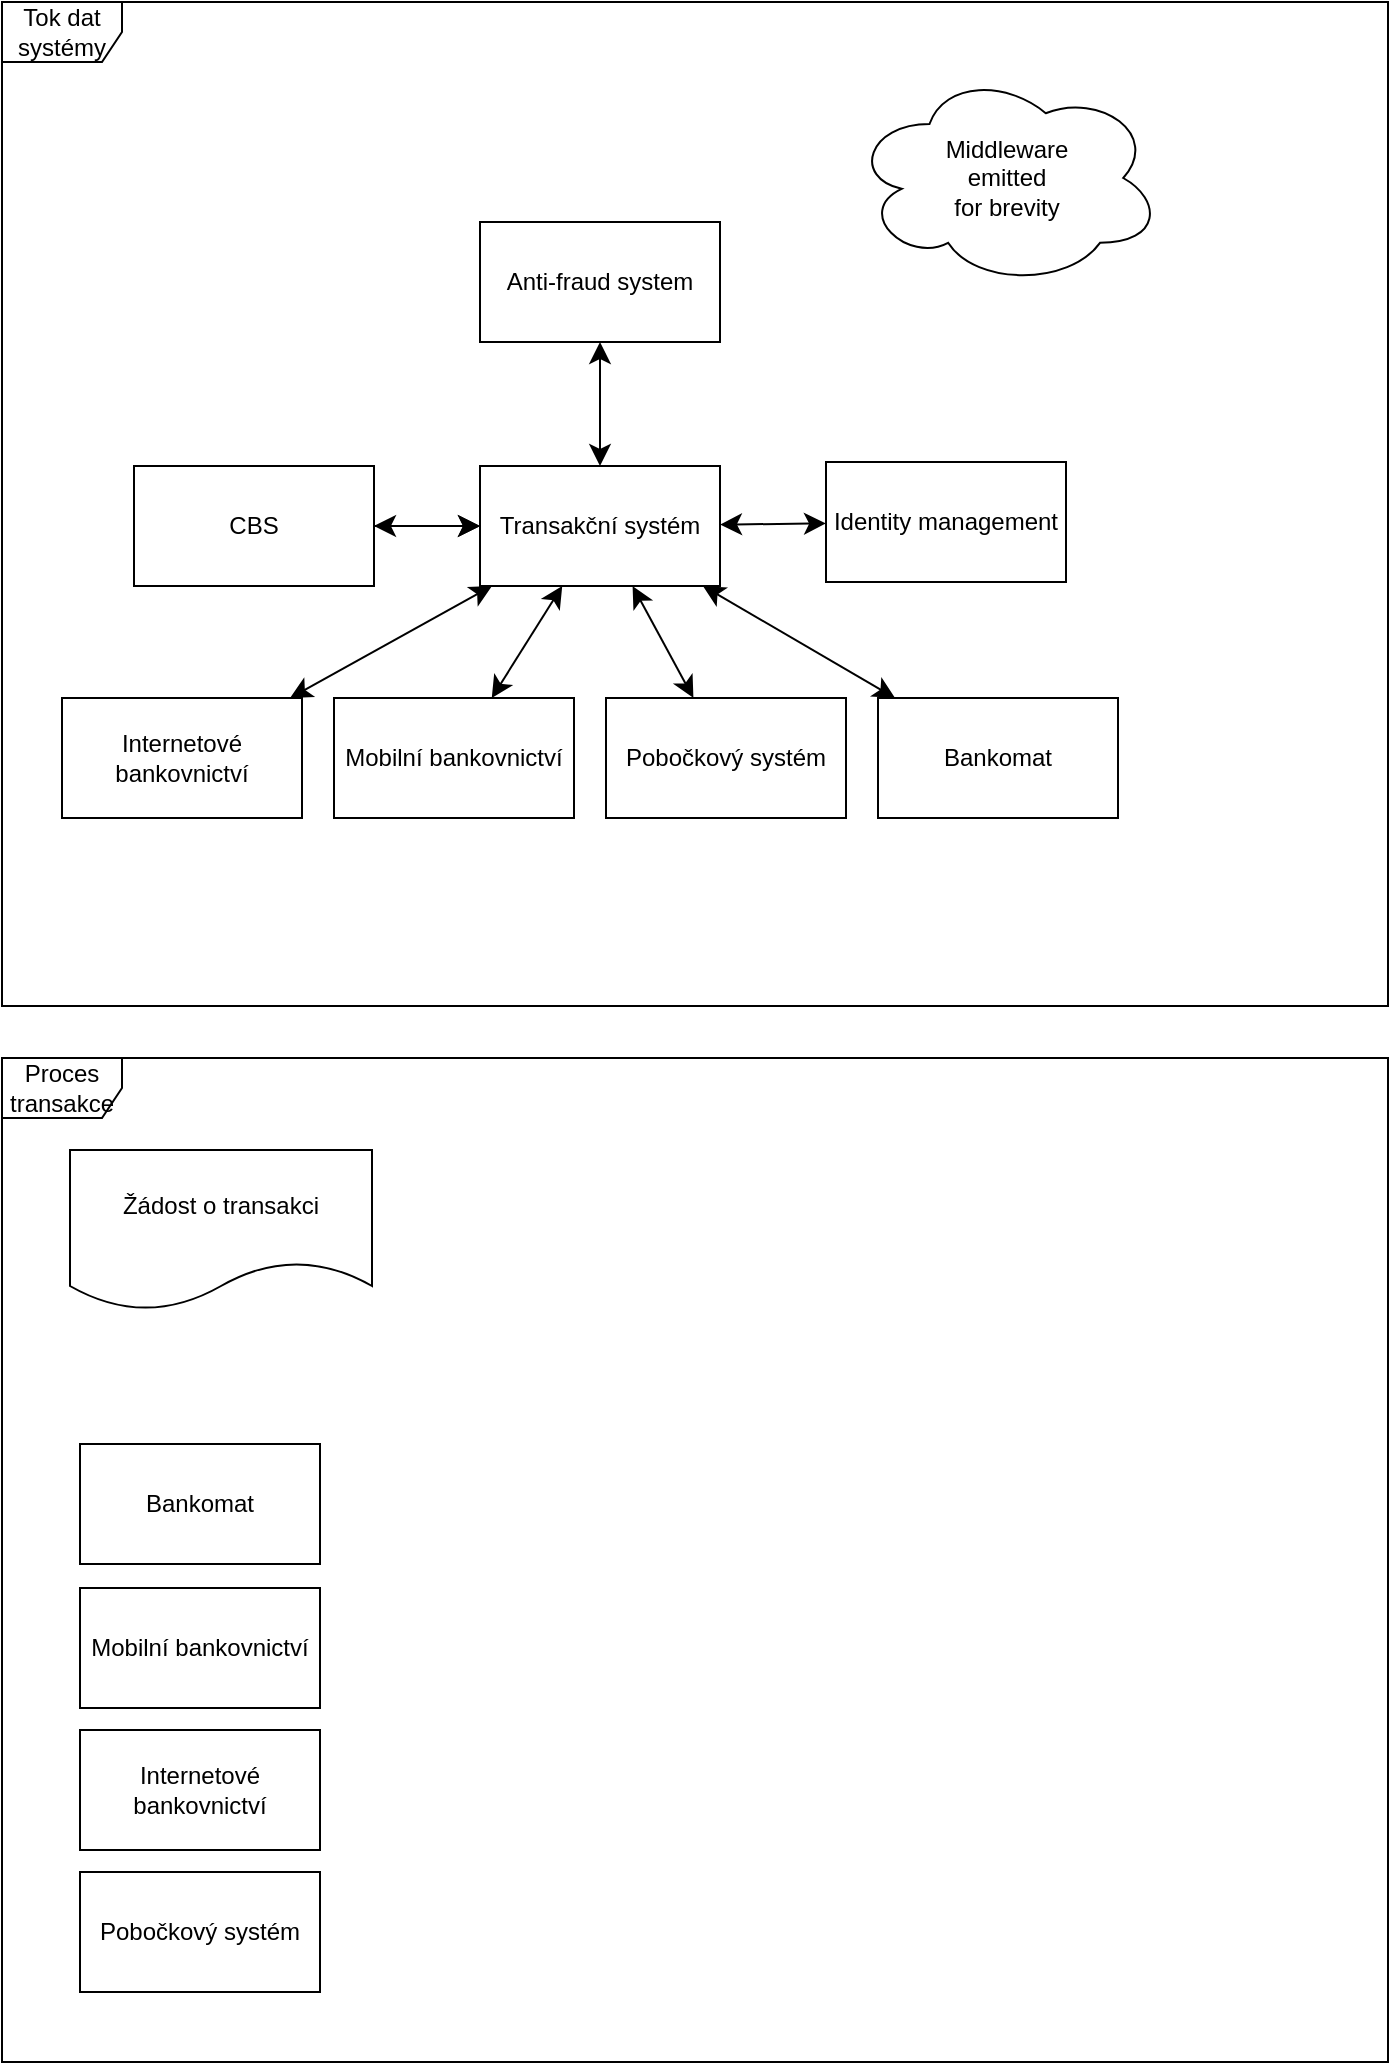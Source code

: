 <mxfile version="25.0.3">
  <diagram name="Page-1" id="Srr-PB7GzdfBu_JWQ3YN">
    <mxGraphModel dx="2066" dy="1383" grid="0" gridSize="10" guides="1" tooltips="1" connect="1" arrows="1" fold="1" page="0" pageScale="1" pageWidth="850" pageHeight="1100" math="0" shadow="0">
      <root>
        <mxCell id="0" />
        <mxCell id="1" parent="0" />
        <mxCell id="hF1h-VePGLgBySQFq1k3-8" style="edgeStyle=none;curved=1;rounded=0;orthogonalLoop=1;jettySize=auto;html=1;fontSize=12;startSize=8;endSize=8;startArrow=classic;startFill=1;" edge="1" parent="1" source="hF1h-VePGLgBySQFq1k3-1" target="hF1h-VePGLgBySQFq1k3-14">
          <mxGeometry relative="1" as="geometry">
            <mxPoint x="264.956" y="95" as="targetPoint" />
          </mxGeometry>
        </mxCell>
        <mxCell id="hF1h-VePGLgBySQFq1k3-1" value="Internetové bankovnictví" style="rounded=0;whiteSpace=wrap;html=1;" vertex="1" parent="1">
          <mxGeometry x="16" y="197" width="120" height="60" as="geometry" />
        </mxCell>
        <mxCell id="hF1h-VePGLgBySQFq1k3-9" style="edgeStyle=none;curved=1;rounded=0;orthogonalLoop=1;jettySize=auto;html=1;fontSize=12;startSize=8;endSize=8;startArrow=classic;startFill=1;" edge="1" parent="1" source="hF1h-VePGLgBySQFq1k3-2" target="hF1h-VePGLgBySQFq1k3-14">
          <mxGeometry relative="1" as="geometry">
            <mxPoint x="283.266" y="95" as="targetPoint" />
          </mxGeometry>
        </mxCell>
        <mxCell id="hF1h-VePGLgBySQFq1k3-2" value="Mobilní bankovnictví" style="rounded=0;whiteSpace=wrap;html=1;" vertex="1" parent="1">
          <mxGeometry x="152" y="197" width="120" height="60" as="geometry" />
        </mxCell>
        <mxCell id="hF1h-VePGLgBySQFq1k3-3" value="Pobočkový systém" style="rounded=0;whiteSpace=wrap;html=1;" vertex="1" parent="1">
          <mxGeometry x="288" y="197" width="120" height="60" as="geometry" />
        </mxCell>
        <mxCell id="hF1h-VePGLgBySQFq1k3-24" style="edgeStyle=none;curved=1;rounded=0;orthogonalLoop=1;jettySize=auto;html=1;fontSize=12;startSize=8;endSize=8;startArrow=classic;startFill=1;" edge="1" parent="1" source="hF1h-VePGLgBySQFq1k3-4" target="hF1h-VePGLgBySQFq1k3-14">
          <mxGeometry relative="1" as="geometry" />
        </mxCell>
        <mxCell id="hF1h-VePGLgBySQFq1k3-4" value="Bankomat" style="rounded=0;whiteSpace=wrap;html=1;" vertex="1" parent="1">
          <mxGeometry x="424" y="197" width="120" height="60" as="geometry" />
        </mxCell>
        <mxCell id="hF1h-VePGLgBySQFq1k3-15" style="edgeStyle=none;curved=1;rounded=0;orthogonalLoop=1;jettySize=auto;html=1;fontSize=12;startSize=8;endSize=8;" edge="1" parent="1" source="hF1h-VePGLgBySQFq1k3-5" target="hF1h-VePGLgBySQFq1k3-14">
          <mxGeometry relative="1" as="geometry" />
        </mxCell>
        <mxCell id="hF1h-VePGLgBySQFq1k3-5" value="CBS" style="rounded=0;whiteSpace=wrap;html=1;" vertex="1" parent="1">
          <mxGeometry x="52" y="81" width="120" height="60" as="geometry" />
        </mxCell>
        <mxCell id="hF1h-VePGLgBySQFq1k3-10" style="edgeStyle=none;curved=1;rounded=0;orthogonalLoop=1;jettySize=auto;html=1;fontSize=12;startSize=8;endSize=8;startArrow=classic;startFill=1;" edge="1" parent="1" source="hF1h-VePGLgBySQFq1k3-3" target="hF1h-VePGLgBySQFq1k3-14">
          <mxGeometry relative="1" as="geometry">
            <mxPoint x="301.577" y="95" as="targetPoint" />
          </mxGeometry>
        </mxCell>
        <mxCell id="hF1h-VePGLgBySQFq1k3-28" value="" style="edgeStyle=none;curved=1;rounded=0;orthogonalLoop=1;jettySize=auto;html=1;fontSize=12;startSize=8;endSize=8;startArrow=classic;startFill=1;" edge="1" parent="1" source="hF1h-VePGLgBySQFq1k3-14" target="hF1h-VePGLgBySQFq1k3-5">
          <mxGeometry relative="1" as="geometry" />
        </mxCell>
        <mxCell id="hF1h-VePGLgBySQFq1k3-14" value="Transakční systém" style="rounded=0;whiteSpace=wrap;html=1;" vertex="1" parent="1">
          <mxGeometry x="225" y="81" width="120" height="60" as="geometry" />
        </mxCell>
        <mxCell id="hF1h-VePGLgBySQFq1k3-16" value="&lt;div&gt;Middleware&lt;/div&gt;&lt;div&gt;emitted&lt;/div&gt;&lt;div&gt;for brevity&lt;/div&gt;" style="ellipse;shape=cloud;whiteSpace=wrap;html=1;" vertex="1" parent="1">
          <mxGeometry x="411" y="-117" width="155" height="108" as="geometry" />
        </mxCell>
        <mxCell id="hF1h-VePGLgBySQFq1k3-18" value="Tok dat systémy" style="shape=umlFrame;whiteSpace=wrap;html=1;pointerEvents=0;" vertex="1" parent="1">
          <mxGeometry x="-14" y="-151" width="693" height="502" as="geometry" />
        </mxCell>
        <mxCell id="hF1h-VePGLgBySQFq1k3-27" style="edgeStyle=none;curved=1;rounded=0;orthogonalLoop=1;jettySize=auto;html=1;fontSize=12;startSize=8;endSize=8;startArrow=classic;startFill=1;" edge="1" parent="1" source="hF1h-VePGLgBySQFq1k3-21" target="hF1h-VePGLgBySQFq1k3-14">
          <mxGeometry relative="1" as="geometry" />
        </mxCell>
        <mxCell id="hF1h-VePGLgBySQFq1k3-21" value="Anti-fraud system" style="rounded=0;whiteSpace=wrap;html=1;" vertex="1" parent="1">
          <mxGeometry x="225" y="-41" width="120" height="60" as="geometry" />
        </mxCell>
        <mxCell id="hF1h-VePGLgBySQFq1k3-26" style="edgeStyle=none;curved=1;rounded=0;orthogonalLoop=1;jettySize=auto;html=1;fontSize=12;startSize=8;endSize=8;startArrow=classic;startFill=1;" edge="1" parent="1" source="hF1h-VePGLgBySQFq1k3-25" target="hF1h-VePGLgBySQFq1k3-14">
          <mxGeometry relative="1" as="geometry" />
        </mxCell>
        <mxCell id="hF1h-VePGLgBySQFq1k3-25" value="Identity management" style="rounded=0;whiteSpace=wrap;html=1;" vertex="1" parent="1">
          <mxGeometry x="398" y="79" width="120" height="60" as="geometry" />
        </mxCell>
        <mxCell id="hF1h-VePGLgBySQFq1k3-29" value="Proces transakce" style="shape=umlFrame;whiteSpace=wrap;html=1;pointerEvents=0;" vertex="1" parent="1">
          <mxGeometry x="-14" y="377" width="693" height="502" as="geometry" />
        </mxCell>
        <mxCell id="hF1h-VePGLgBySQFq1k3-34" value="Žádost o transakci" style="shape=document;whiteSpace=wrap;html=1;boundedLbl=1;" vertex="1" parent="1">
          <mxGeometry x="20" y="423" width="151" height="80" as="geometry" />
        </mxCell>
        <mxCell id="hF1h-VePGLgBySQFq1k3-35" value="Internetové bankovnictví" style="rounded=0;whiteSpace=wrap;html=1;" vertex="1" parent="1">
          <mxGeometry x="25" y="713" width="120" height="60" as="geometry" />
        </mxCell>
        <mxCell id="hF1h-VePGLgBySQFq1k3-36" value="Mobilní bankovnictví" style="rounded=0;whiteSpace=wrap;html=1;" vertex="1" parent="1">
          <mxGeometry x="25" y="642" width="120" height="60" as="geometry" />
        </mxCell>
        <mxCell id="hF1h-VePGLgBySQFq1k3-37" value="Pobočkový systém" style="rounded=0;whiteSpace=wrap;html=1;" vertex="1" parent="1">
          <mxGeometry x="25" y="784" width="120" height="60" as="geometry" />
        </mxCell>
        <mxCell id="hF1h-VePGLgBySQFq1k3-38" value="Bankomat" style="rounded=0;whiteSpace=wrap;html=1;" vertex="1" parent="1">
          <mxGeometry x="25" y="570" width="120" height="60" as="geometry" />
        </mxCell>
      </root>
    </mxGraphModel>
  </diagram>
</mxfile>
